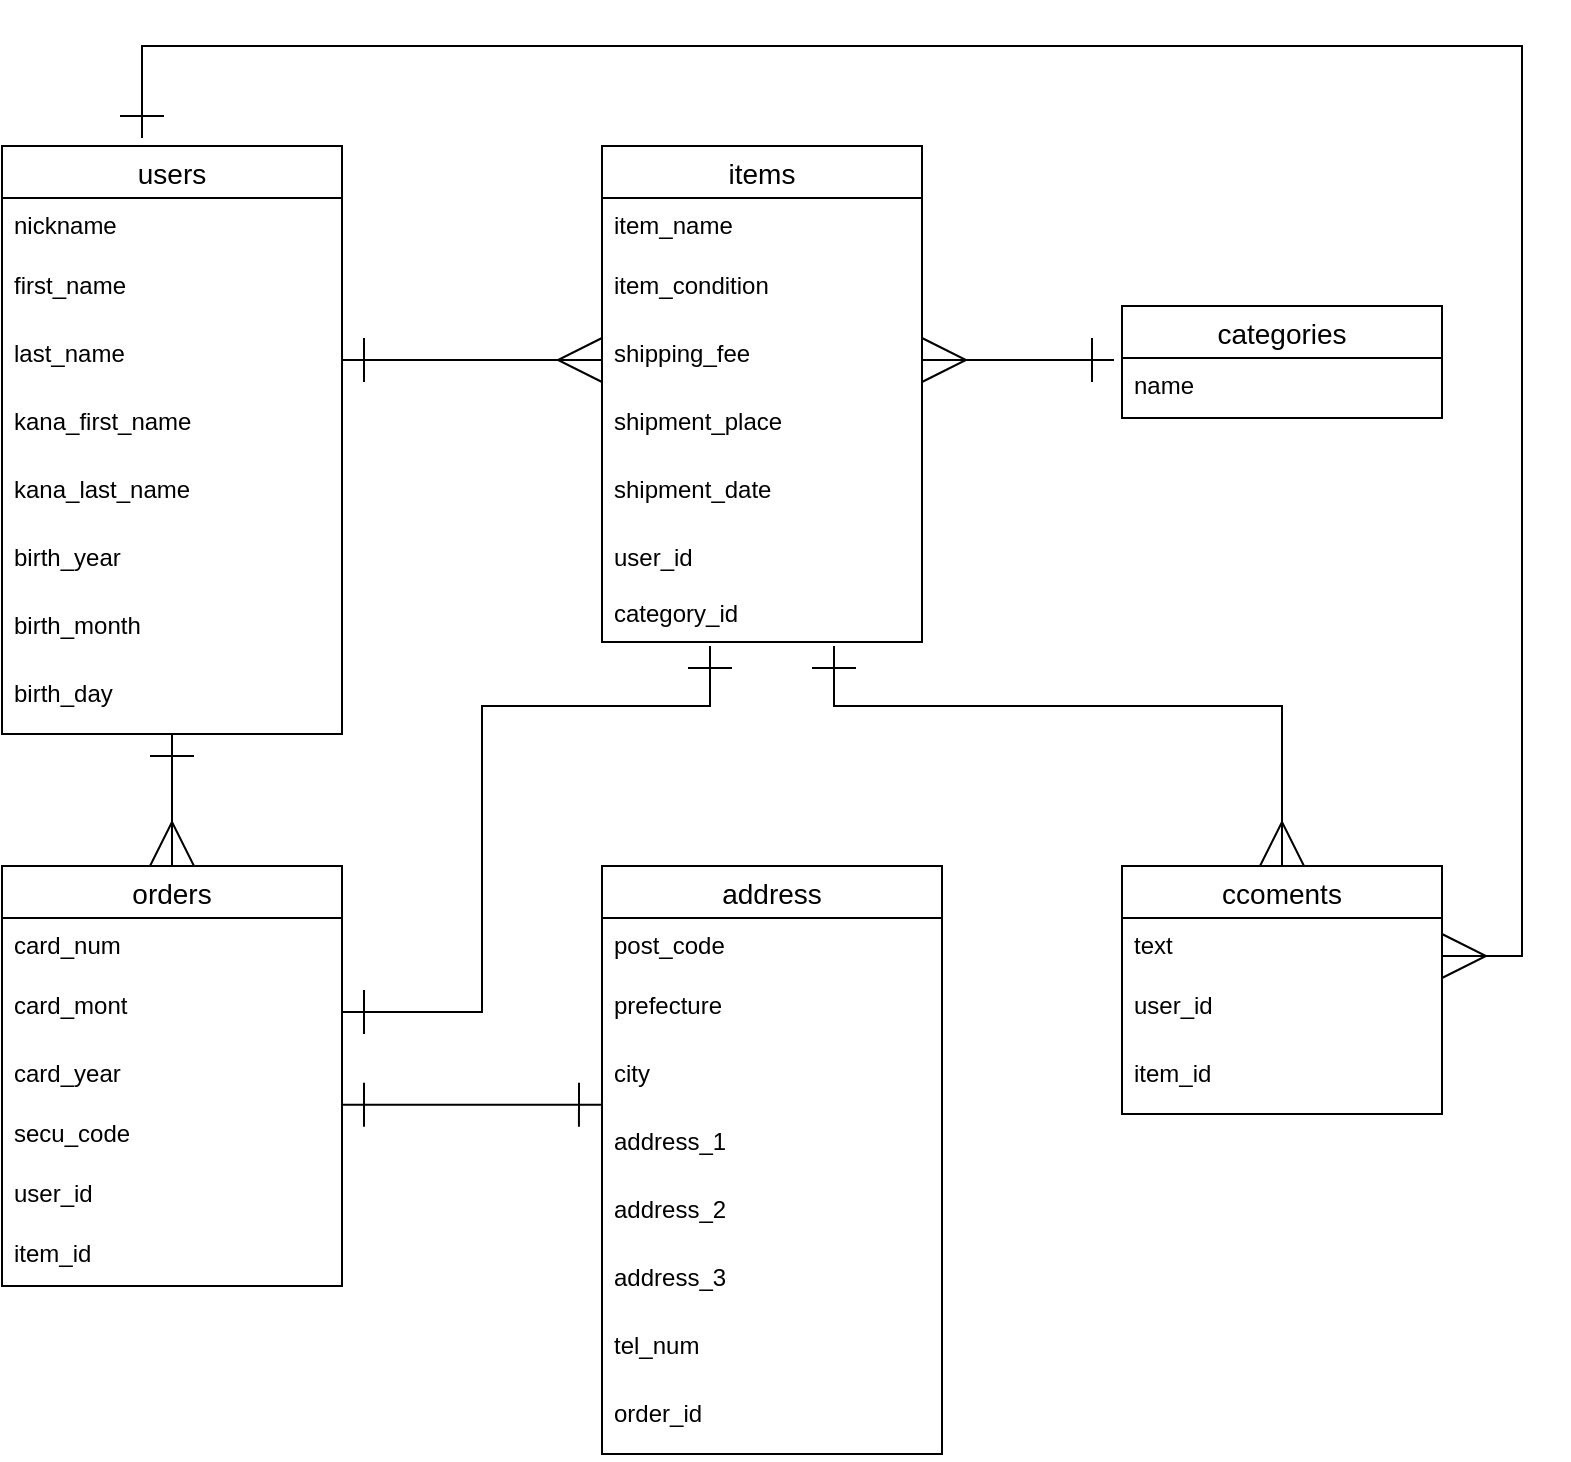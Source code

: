 <mxfile version="13.10.0" type="embed">
    <diagram id="ouIHBZSomodMMqAtrCeP" name="ページ1">
        <mxGraphModel dx="1159" dy="1039" grid="1" gridSize="10" guides="1" tooltips="1" connect="1" arrows="1" fold="1" page="1" pageScale="1" pageWidth="850" pageHeight="1100" math="0" shadow="0">
            <root>
                <mxCell id="0"/>
                <mxCell id="1" parent="0"/>
                <mxCell id="226" style="edgeStyle=orthogonalEdgeStyle;rounded=0;orthogonalLoop=1;jettySize=auto;html=1;startArrow=ERone;startFill=0;endArrow=ERmany;endFill=0;entryX=0.5;entryY=0;entryDx=0;entryDy=0;endSize=20;targetPerimeterSpacing=0;startSize=20;" edge="1" parent="1" source="166" target="206">
                    <mxGeometry relative="1" as="geometry">
                        <mxPoint x="125" y="430" as="targetPoint"/>
                        <Array as="points">
                            <mxPoint x="125" y="410"/>
                            <mxPoint x="125" y="410"/>
                        </Array>
                    </mxGeometry>
                </mxCell>
                <mxCell id="166" value="users" style="swimlane;fontStyle=0;childLayout=stackLayout;horizontal=1;startSize=26;horizontalStack=0;resizeParent=1;resizeParentMax=0;resizeLast=0;collapsible=1;marginBottom=0;align=center;fontSize=14;" vertex="1" parent="1">
                    <mxGeometry x="40" y="80" width="170" height="294" as="geometry"/>
                </mxCell>
                <mxCell id="167" value="nickname&#10;&#10;" style="text;strokeColor=none;fillColor=none;spacingLeft=4;spacingRight=4;overflow=hidden;rotatable=0;points=[[0,0.5],[1,0.5]];portConstraint=eastwest;fontSize=12;" vertex="1" parent="166">
                    <mxGeometry y="26" width="170" height="30" as="geometry"/>
                </mxCell>
                <mxCell id="168" value="first_name" style="text;strokeColor=none;fillColor=none;spacingLeft=4;spacingRight=4;overflow=hidden;rotatable=0;points=[[0,0.5],[1,0.5]];portConstraint=eastwest;fontSize=12;" vertex="1" parent="166">
                    <mxGeometry y="56" width="170" height="34" as="geometry"/>
                </mxCell>
                <mxCell id="169" value="last_name&#10;" style="text;strokeColor=none;fillColor=none;spacingLeft=4;spacingRight=4;overflow=hidden;rotatable=0;points=[[0,0.5],[1,0.5]];portConstraint=eastwest;fontSize=12;" vertex="1" parent="166">
                    <mxGeometry y="90" width="170" height="34" as="geometry"/>
                </mxCell>
                <mxCell id="192" value="kana_first_name&#10;" style="text;strokeColor=none;fillColor=none;spacingLeft=4;spacingRight=4;overflow=hidden;rotatable=0;points=[[0,0.5],[1,0.5]];portConstraint=eastwest;fontSize=12;" vertex="1" parent="166">
                    <mxGeometry y="124" width="170" height="34" as="geometry"/>
                </mxCell>
                <mxCell id="193" value="kana_last_name" style="text;strokeColor=none;fillColor=none;spacingLeft=4;spacingRight=4;overflow=hidden;rotatable=0;points=[[0,0.5],[1,0.5]];portConstraint=eastwest;fontSize=12;" vertex="1" parent="166">
                    <mxGeometry y="158" width="170" height="34" as="geometry"/>
                </mxCell>
                <mxCell id="194" value="birth_year&#10;" style="text;strokeColor=none;fillColor=none;spacingLeft=4;spacingRight=4;overflow=hidden;rotatable=0;points=[[0,0.5],[1,0.5]];portConstraint=eastwest;fontSize=12;" vertex="1" parent="166">
                    <mxGeometry y="192" width="170" height="34" as="geometry"/>
                </mxCell>
                <mxCell id="195" value="birth_month&#10;" style="text;strokeColor=none;fillColor=none;spacingLeft=4;spacingRight=4;overflow=hidden;rotatable=0;points=[[0,0.5],[1,0.5]];portConstraint=eastwest;fontSize=12;" vertex="1" parent="166">
                    <mxGeometry y="226" width="170" height="34" as="geometry"/>
                </mxCell>
                <mxCell id="196" value="birth_day" style="text;strokeColor=none;fillColor=none;spacingLeft=4;spacingRight=4;overflow=hidden;rotatable=0;points=[[0,0.5],[1,0.5]];portConstraint=eastwest;fontSize=12;" vertex="1" parent="166">
                    <mxGeometry y="260" width="170" height="34" as="geometry"/>
                </mxCell>
                <mxCell id="197" value="items" style="swimlane;fontStyle=0;childLayout=stackLayout;horizontal=1;startSize=26;horizontalStack=0;resizeParent=1;resizeParentMax=0;resizeLast=0;collapsible=1;marginBottom=0;align=center;fontSize=14;" vertex="1" parent="1">
                    <mxGeometry x="340" y="80" width="160" height="248" as="geometry"/>
                </mxCell>
                <mxCell id="198" value="item_name" style="text;strokeColor=none;fillColor=none;spacingLeft=4;spacingRight=4;overflow=hidden;rotatable=0;points=[[0,0.5],[1,0.5]];portConstraint=eastwest;fontSize=12;" vertex="1" parent="197">
                    <mxGeometry y="26" width="160" height="30" as="geometry"/>
                </mxCell>
                <mxCell id="199" value="item_condition" style="text;strokeColor=none;fillColor=none;spacingLeft=4;spacingRight=4;overflow=hidden;rotatable=0;points=[[0,0.5],[1,0.5]];portConstraint=eastwest;fontSize=12;" vertex="1" parent="197">
                    <mxGeometry y="56" width="160" height="34" as="geometry"/>
                </mxCell>
                <mxCell id="200" value="shipping_fee" style="text;strokeColor=none;fillColor=none;spacingLeft=4;spacingRight=4;overflow=hidden;rotatable=0;points=[[0,0.5],[1,0.5]];portConstraint=eastwest;fontSize=12;" vertex="1" parent="197">
                    <mxGeometry y="90" width="160" height="34" as="geometry"/>
                </mxCell>
                <mxCell id="201" value="shipment_place" style="text;strokeColor=none;fillColor=none;spacingLeft=4;spacingRight=4;overflow=hidden;rotatable=0;points=[[0,0.5],[1,0.5]];portConstraint=eastwest;fontSize=12;" vertex="1" parent="197">
                    <mxGeometry y="124" width="160" height="34" as="geometry"/>
                </mxCell>
                <mxCell id="202" value="shipment_date" style="text;strokeColor=none;fillColor=none;spacingLeft=4;spacingRight=4;overflow=hidden;rotatable=0;points=[[0,0.5],[1,0.5]];portConstraint=eastwest;fontSize=12;" vertex="1" parent="197">
                    <mxGeometry y="158" width="160" height="34" as="geometry"/>
                </mxCell>
                <mxCell id="233" value="user_id" style="text;strokeColor=none;fillColor=none;spacingLeft=4;spacingRight=4;overflow=hidden;rotatable=0;points=[[0,0.5],[1,0.5]];portConstraint=eastwest;fontSize=12;" vertex="1" parent="197">
                    <mxGeometry y="192" width="160" height="28" as="geometry"/>
                </mxCell>
                <mxCell id="254" value="category_id" style="text;strokeColor=none;fillColor=none;spacingLeft=4;spacingRight=4;overflow=hidden;rotatable=0;points=[[0,0.5],[1,0.5]];portConstraint=eastwest;fontSize=12;" vertex="1" parent="197">
                    <mxGeometry y="220" width="160" height="28" as="geometry"/>
                </mxCell>
                <mxCell id="229" style="edgeStyle=orthogonalEdgeStyle;rounded=0;orthogonalLoop=1;jettySize=auto;html=1;entryX=-0.003;entryY=-0.135;entryDx=0;entryDy=0;entryPerimeter=0;startArrow=ERone;startFill=0;startSize=20;endArrow=ERone;endFill=0;endSize=20;targetPerimeterSpacing=0;" edge="1" parent="1" source="206" target="216">
                    <mxGeometry relative="1" as="geometry">
                        <Array as="points">
                            <mxPoint x="305" y="560"/>
                        </Array>
                    </mxGeometry>
                </mxCell>
                <mxCell id="206" value="orders" style="swimlane;fontStyle=0;childLayout=stackLayout;horizontal=1;startSize=26;horizontalStack=0;resizeParent=1;resizeParentMax=0;resizeLast=0;collapsible=1;marginBottom=0;align=center;fontSize=14;" vertex="1" parent="1">
                    <mxGeometry x="40" y="440" width="170" height="210" as="geometry"/>
                </mxCell>
                <mxCell id="207" value="card_num" style="text;strokeColor=none;fillColor=none;spacingLeft=4;spacingRight=4;overflow=hidden;rotatable=0;points=[[0,0.5],[1,0.5]];portConstraint=eastwest;fontSize=12;" vertex="1" parent="206">
                    <mxGeometry y="26" width="170" height="30" as="geometry"/>
                </mxCell>
                <mxCell id="208" value="card_mont" style="text;strokeColor=none;fillColor=none;spacingLeft=4;spacingRight=4;overflow=hidden;rotatable=0;points=[[0,0.5],[1,0.5]];portConstraint=eastwest;fontSize=12;" vertex="1" parent="206">
                    <mxGeometry y="56" width="170" height="34" as="geometry"/>
                </mxCell>
                <mxCell id="219" value="card_year" style="text;strokeColor=none;fillColor=none;spacingLeft=4;spacingRight=4;overflow=hidden;rotatable=0;points=[[0,0.5],[1,0.5]];portConstraint=eastwest;fontSize=12;" vertex="1" parent="206">
                    <mxGeometry y="90" width="170" height="30" as="geometry"/>
                </mxCell>
                <mxCell id="220" value="secu_code" style="text;strokeColor=none;fillColor=none;spacingLeft=4;spacingRight=4;overflow=hidden;rotatable=0;points=[[0,0.5],[1,0.5]];portConstraint=eastwest;fontSize=12;" vertex="1" parent="206">
                    <mxGeometry y="120" width="170" height="30" as="geometry"/>
                </mxCell>
                <mxCell id="221" value="user_id" style="text;strokeColor=none;fillColor=none;spacingLeft=4;spacingRight=4;overflow=hidden;rotatable=0;points=[[0,0.5],[1,0.5]];portConstraint=eastwest;fontSize=12;" vertex="1" parent="206">
                    <mxGeometry y="150" width="170" height="30" as="geometry"/>
                </mxCell>
                <mxCell id="222" value="item_id" style="text;strokeColor=none;fillColor=none;spacingLeft=4;spacingRight=4;overflow=hidden;rotatable=0;points=[[0,0.5],[1,0.5]];portConstraint=eastwest;fontSize=12;" vertex="1" parent="206">
                    <mxGeometry y="180" width="170" height="30" as="geometry"/>
                </mxCell>
                <mxCell id="212" value="address" style="swimlane;fontStyle=0;childLayout=stackLayout;horizontal=1;startSize=26;horizontalStack=0;resizeParent=1;resizeParentMax=0;resizeLast=0;collapsible=1;marginBottom=0;align=center;fontSize=14;" vertex="1" parent="1">
                    <mxGeometry x="340" y="440" width="170" height="294" as="geometry"/>
                </mxCell>
                <mxCell id="213" value="post_code" style="text;strokeColor=none;fillColor=none;spacingLeft=4;spacingRight=4;overflow=hidden;rotatable=0;points=[[0,0.5],[1,0.5]];portConstraint=eastwest;fontSize=12;" vertex="1" parent="212">
                    <mxGeometry y="26" width="170" height="30" as="geometry"/>
                </mxCell>
                <mxCell id="214" value="prefecture" style="text;strokeColor=none;fillColor=none;spacingLeft=4;spacingRight=4;overflow=hidden;rotatable=0;points=[[0,0.5],[1,0.5]];portConstraint=eastwest;fontSize=12;" vertex="1" parent="212">
                    <mxGeometry y="56" width="170" height="34" as="geometry"/>
                </mxCell>
                <mxCell id="215" value="city" style="text;strokeColor=none;fillColor=none;spacingLeft=4;spacingRight=4;overflow=hidden;rotatable=0;points=[[0,0.5],[1,0.5]];portConstraint=eastwest;fontSize=12;" vertex="1" parent="212">
                    <mxGeometry y="90" width="170" height="34" as="geometry"/>
                </mxCell>
                <mxCell id="216" value="address_1" style="text;strokeColor=none;fillColor=none;spacingLeft=4;spacingRight=4;overflow=hidden;rotatable=0;points=[[0,0.5],[1,0.5]];portConstraint=eastwest;fontSize=12;" vertex="1" parent="212">
                    <mxGeometry y="124" width="170" height="34" as="geometry"/>
                </mxCell>
                <mxCell id="217" value="address_2" style="text;strokeColor=none;fillColor=none;spacingLeft=4;spacingRight=4;overflow=hidden;rotatable=0;points=[[0,0.5],[1,0.5]];portConstraint=eastwest;fontSize=12;" vertex="1" parent="212">
                    <mxGeometry y="158" width="170" height="34" as="geometry"/>
                </mxCell>
                <mxCell id="223" value="address_3" style="text;strokeColor=none;fillColor=none;spacingLeft=4;spacingRight=4;overflow=hidden;rotatable=0;points=[[0,0.5],[1,0.5]];portConstraint=eastwest;fontSize=12;" vertex="1" parent="212">
                    <mxGeometry y="192" width="170" height="34" as="geometry"/>
                </mxCell>
                <mxCell id="224" value="tel_num" style="text;strokeColor=none;fillColor=none;spacingLeft=4;spacingRight=4;overflow=hidden;rotatable=0;points=[[0,0.5],[1,0.5]];portConstraint=eastwest;fontSize=12;" vertex="1" parent="212">
                    <mxGeometry y="226" width="170" height="34" as="geometry"/>
                </mxCell>
                <mxCell id="231" value="order_id" style="text;strokeColor=none;fillColor=none;spacingLeft=4;spacingRight=4;overflow=hidden;rotatable=0;points=[[0,0.5],[1,0.5]];portConstraint=eastwest;fontSize=12;" vertex="1" parent="212">
                    <mxGeometry y="260" width="170" height="34" as="geometry"/>
                </mxCell>
                <mxCell id="225" style="edgeStyle=orthogonalEdgeStyle;rounded=0;orthogonalLoop=1;jettySize=auto;html=1;entryX=0;entryY=0.5;entryDx=0;entryDy=0;endArrow=ERmany;endFill=0;startArrow=ERone;startFill=0;startSize=20;endSize=20;" edge="1" parent="1" source="169" target="200">
                    <mxGeometry relative="1" as="geometry"/>
                </mxCell>
                <mxCell id="230" style="edgeStyle=orthogonalEdgeStyle;rounded=0;orthogonalLoop=1;jettySize=auto;html=1;startArrow=ERone;startFill=0;startSize=20;endArrow=ERone;endFill=0;endSize=20;targetPerimeterSpacing=0;" edge="1" parent="1" source="208">
                    <mxGeometry relative="1" as="geometry">
                        <mxPoint x="394" y="330" as="targetPoint"/>
                        <Array as="points">
                            <mxPoint x="280" y="513"/>
                            <mxPoint x="280" y="360"/>
                            <mxPoint x="394" y="360"/>
                        </Array>
                    </mxGeometry>
                </mxCell>
                <mxCell id="242" style="edgeStyle=orthogonalEdgeStyle;rounded=0;orthogonalLoop=1;jettySize=auto;html=1;startArrow=ERmany;startFill=0;startSize=20;endArrow=ERone;endFill=0;endSize=20;targetPerimeterSpacing=0;" edge="1" parent="1" source="234">
                    <mxGeometry relative="1" as="geometry">
                        <mxPoint x="110" y="76" as="targetPoint"/>
                        <Array as="points">
                            <mxPoint x="800" y="485"/>
                            <mxPoint x="800" y="30"/>
                            <mxPoint x="110" y="30"/>
                        </Array>
                    </mxGeometry>
                </mxCell>
                <mxCell id="243" style="edgeStyle=orthogonalEdgeStyle;rounded=0;orthogonalLoop=1;jettySize=auto;html=1;startArrow=ERmany;startFill=0;startSize=20;endArrow=ERone;endFill=0;endSize=20;targetPerimeterSpacing=0;" edge="1" parent="1" source="234">
                    <mxGeometry relative="1" as="geometry">
                        <mxPoint x="456" y="330" as="targetPoint"/>
                        <Array as="points">
                            <mxPoint x="680" y="360"/>
                            <mxPoint x="456" y="360"/>
                        </Array>
                    </mxGeometry>
                </mxCell>
                <mxCell id="234" value="ccoments" style="swimlane;fontStyle=0;childLayout=stackLayout;horizontal=1;startSize=26;horizontalStack=0;resizeParent=1;resizeParentMax=0;resizeLast=0;collapsible=1;marginBottom=0;align=center;fontSize=14;" vertex="1" parent="1">
                    <mxGeometry x="600" y="440" width="160" height="124" as="geometry"/>
                </mxCell>
                <mxCell id="235" value="text" style="text;strokeColor=none;fillColor=none;spacingLeft=4;spacingRight=4;overflow=hidden;rotatable=0;points=[[0,0.5],[1,0.5]];portConstraint=eastwest;fontSize=12;" vertex="1" parent="234">
                    <mxGeometry y="26" width="160" height="30" as="geometry"/>
                </mxCell>
                <mxCell id="236" value="user_id" style="text;strokeColor=none;fillColor=none;spacingLeft=4;spacingRight=4;overflow=hidden;rotatable=0;points=[[0,0.5],[1,0.5]];portConstraint=eastwest;fontSize=12;" vertex="1" parent="234">
                    <mxGeometry y="56" width="160" height="34" as="geometry"/>
                </mxCell>
                <mxCell id="244" value="item_id" style="text;strokeColor=none;fillColor=none;spacingLeft=4;spacingRight=4;overflow=hidden;rotatable=0;points=[[0,0.5],[1,0.5]];portConstraint=eastwest;fontSize=12;" vertex="1" parent="234">
                    <mxGeometry y="90" width="160" height="34" as="geometry"/>
                </mxCell>
                <mxCell id="245" value="categories" style="swimlane;fontStyle=0;childLayout=stackLayout;horizontal=1;startSize=26;horizontalStack=0;resizeParent=1;resizeParentMax=0;resizeLast=0;collapsible=1;marginBottom=0;align=center;fontSize=14;" vertex="1" parent="1">
                    <mxGeometry x="600" y="160" width="160" height="56" as="geometry"/>
                </mxCell>
                <mxCell id="246" value="name" style="text;strokeColor=none;fillColor=none;spacingLeft=4;spacingRight=4;overflow=hidden;rotatable=0;points=[[0,0.5],[1,0.5]];portConstraint=eastwest;fontSize=12;" vertex="1" parent="245">
                    <mxGeometry y="26" width="160" height="30" as="geometry"/>
                </mxCell>
                <mxCell id="253" style="edgeStyle=orthogonalEdgeStyle;rounded=0;orthogonalLoop=1;jettySize=auto;html=1;startArrow=ERmany;startFill=0;startSize=20;endArrow=ERone;endFill=0;endSize=20;targetPerimeterSpacing=0;" edge="1" parent="1" source="200">
                    <mxGeometry relative="1" as="geometry">
                        <mxPoint x="596" y="187" as="targetPoint"/>
                    </mxGeometry>
                </mxCell>
            </root>
        </mxGraphModel>
    </diagram>
</mxfile>